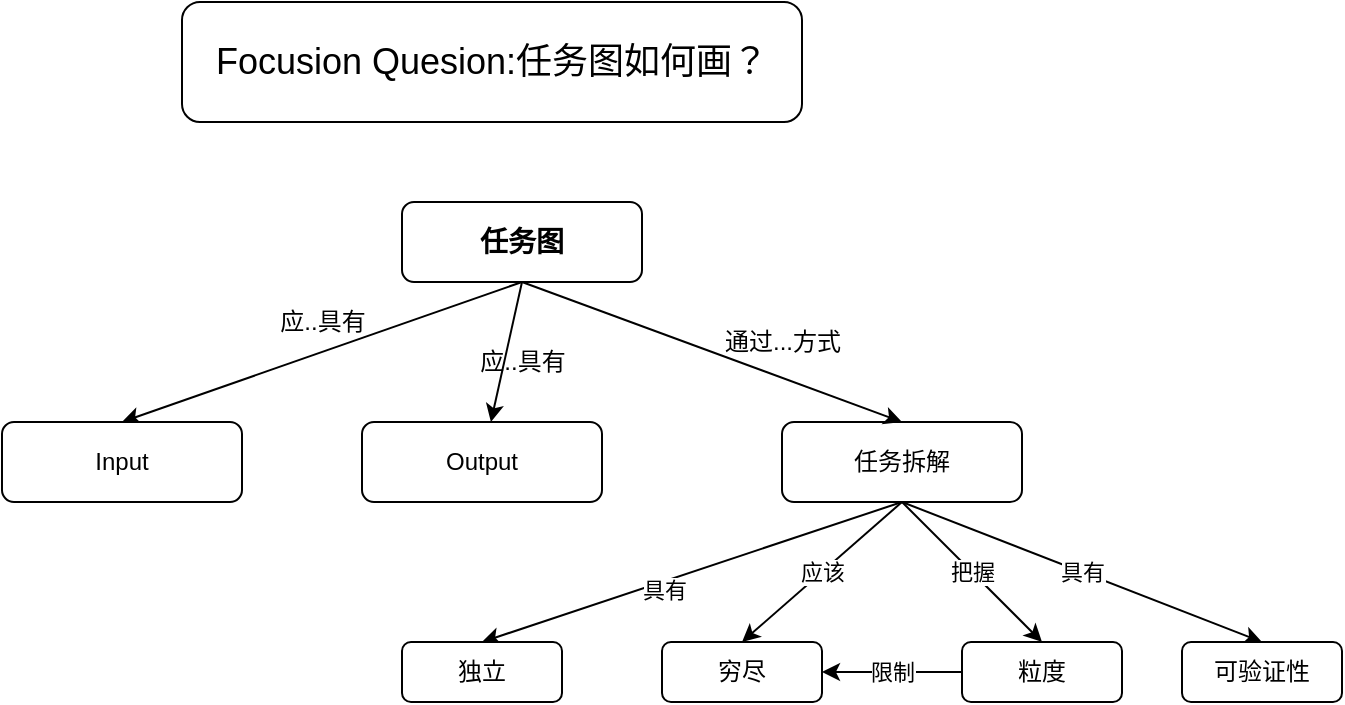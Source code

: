 <mxfile version="13.4.8" type="github">
  <diagram id="HZ-IzsugTUHVEcTegb_r" name="Page-1">
    <mxGraphModel dx="1422" dy="745" grid="1" gridSize="10" guides="1" tooltips="1" connect="1" arrows="1" fold="1" page="1" pageScale="1" pageWidth="850" pageHeight="1100" math="0" shadow="0">
      <root>
        <mxCell id="0" />
        <mxCell id="1" parent="0" />
        <mxCell id="eM9K1_IvrCbS6a-tPUkU-6" style="rounded=0;orthogonalLoop=1;jettySize=auto;html=1;exitX=0.5;exitY=1;exitDx=0;exitDy=0;entryX=0.5;entryY=0;entryDx=0;entryDy=0;" edge="1" parent="1" source="eM9K1_IvrCbS6a-tPUkU-1" target="eM9K1_IvrCbS6a-tPUkU-2">
          <mxGeometry relative="1" as="geometry" />
        </mxCell>
        <mxCell id="eM9K1_IvrCbS6a-tPUkU-10" value="具有" style="edgeLabel;html=1;align=center;verticalAlign=middle;resizable=0;points=[];" vertex="1" connectable="0" parent="eM9K1_IvrCbS6a-tPUkU-6">
          <mxGeometry x="0.148" y="4" relative="1" as="geometry">
            <mxPoint as="offset" />
          </mxGeometry>
        </mxCell>
        <mxCell id="eM9K1_IvrCbS6a-tPUkU-7" value="应该" style="edgeStyle=none;rounded=0;orthogonalLoop=1;jettySize=auto;html=1;exitX=0.5;exitY=1;exitDx=0;exitDy=0;entryX=0.5;entryY=0;entryDx=0;entryDy=0;" edge="1" parent="1" source="eM9K1_IvrCbS6a-tPUkU-1" target="eM9K1_IvrCbS6a-tPUkU-3">
          <mxGeometry relative="1" as="geometry" />
        </mxCell>
        <mxCell id="eM9K1_IvrCbS6a-tPUkU-8" value="把握" style="edgeStyle=none;rounded=0;orthogonalLoop=1;jettySize=auto;html=1;exitX=0.5;exitY=1;exitDx=0;exitDy=0;entryX=0.5;entryY=0;entryDx=0;entryDy=0;" edge="1" parent="1" source="eM9K1_IvrCbS6a-tPUkU-1" target="eM9K1_IvrCbS6a-tPUkU-4">
          <mxGeometry relative="1" as="geometry" />
        </mxCell>
        <mxCell id="eM9K1_IvrCbS6a-tPUkU-9" value="具有" style="edgeStyle=none;rounded=0;orthogonalLoop=1;jettySize=auto;html=1;exitX=0.5;exitY=1;exitDx=0;exitDy=0;entryX=0.5;entryY=0;entryDx=0;entryDy=0;" edge="1" parent="1" source="eM9K1_IvrCbS6a-tPUkU-1" target="eM9K1_IvrCbS6a-tPUkU-5">
          <mxGeometry relative="1" as="geometry" />
        </mxCell>
        <mxCell id="eM9K1_IvrCbS6a-tPUkU-1" value="任务拆解" style="rounded=1;whiteSpace=wrap;html=1;" vertex="1" parent="1">
          <mxGeometry x="510" y="230" width="120" height="40" as="geometry" />
        </mxCell>
        <mxCell id="eM9K1_IvrCbS6a-tPUkU-2" value="独立" style="rounded=1;whiteSpace=wrap;html=1;" vertex="1" parent="1">
          <mxGeometry x="320" y="340" width="80" height="30" as="geometry" />
        </mxCell>
        <mxCell id="eM9K1_IvrCbS6a-tPUkU-3" value="穷尽" style="rounded=1;whiteSpace=wrap;html=1;" vertex="1" parent="1">
          <mxGeometry x="450" y="340" width="80" height="30" as="geometry" />
        </mxCell>
        <mxCell id="eM9K1_IvrCbS6a-tPUkU-11" value="限制" style="edgeStyle=none;rounded=0;orthogonalLoop=1;jettySize=auto;html=1;exitX=0;exitY=0.5;exitDx=0;exitDy=0;" edge="1" parent="1" source="eM9K1_IvrCbS6a-tPUkU-4" target="eM9K1_IvrCbS6a-tPUkU-3">
          <mxGeometry relative="1" as="geometry" />
        </mxCell>
        <mxCell id="eM9K1_IvrCbS6a-tPUkU-4" value="粒度" style="rounded=1;whiteSpace=wrap;html=1;" vertex="1" parent="1">
          <mxGeometry x="600" y="340" width="80" height="30" as="geometry" />
        </mxCell>
        <mxCell id="eM9K1_IvrCbS6a-tPUkU-5" value="可验证性" style="rounded=1;whiteSpace=wrap;html=1;" vertex="1" parent="1">
          <mxGeometry x="710" y="340" width="80" height="30" as="geometry" />
        </mxCell>
        <mxCell id="eM9K1_IvrCbS6a-tPUkU-12" value="&lt;font style=&quot;font-size: 18px&quot;&gt;Focusion Quesion:任务图如何画？&lt;/font&gt;" style="rounded=1;whiteSpace=wrap;html=1;" vertex="1" parent="1">
          <mxGeometry x="210" y="20" width="310" height="60" as="geometry" />
        </mxCell>
        <mxCell id="eM9K1_IvrCbS6a-tPUkU-14" style="edgeStyle=none;rounded=0;orthogonalLoop=1;jettySize=auto;html=1;exitX=0.5;exitY=1;exitDx=0;exitDy=0;entryX=0.5;entryY=0;entryDx=0;entryDy=0;" edge="1" parent="1" source="eM9K1_IvrCbS6a-tPUkU-13" target="eM9K1_IvrCbS6a-tPUkU-1">
          <mxGeometry relative="1" as="geometry" />
        </mxCell>
        <mxCell id="eM9K1_IvrCbS6a-tPUkU-19" style="edgeStyle=none;rounded=0;orthogonalLoop=1;jettySize=auto;html=1;exitX=0.5;exitY=1;exitDx=0;exitDy=0;entryX=0.5;entryY=0;entryDx=0;entryDy=0;" edge="1" parent="1" source="eM9K1_IvrCbS6a-tPUkU-13" target="eM9K1_IvrCbS6a-tPUkU-16">
          <mxGeometry relative="1" as="geometry" />
        </mxCell>
        <mxCell id="eM9K1_IvrCbS6a-tPUkU-21" style="edgeStyle=none;rounded=0;orthogonalLoop=1;jettySize=auto;html=1;exitX=0.5;exitY=1;exitDx=0;exitDy=0;" edge="1" parent="1" source="eM9K1_IvrCbS6a-tPUkU-13" target="eM9K1_IvrCbS6a-tPUkU-20">
          <mxGeometry relative="1" as="geometry" />
        </mxCell>
        <mxCell id="eM9K1_IvrCbS6a-tPUkU-13" value="&lt;b&gt;&lt;font style=&quot;font-size: 14px&quot;&gt;任务图&lt;/font&gt;&lt;/b&gt;" style="rounded=1;whiteSpace=wrap;html=1;" vertex="1" parent="1">
          <mxGeometry x="320" y="120" width="120" height="40" as="geometry" />
        </mxCell>
        <mxCell id="eM9K1_IvrCbS6a-tPUkU-16" value="Input" style="rounded=1;whiteSpace=wrap;html=1;" vertex="1" parent="1">
          <mxGeometry x="120" y="230" width="120" height="40" as="geometry" />
        </mxCell>
        <mxCell id="eM9K1_IvrCbS6a-tPUkU-18" style="edgeStyle=none;rounded=0;orthogonalLoop=1;jettySize=auto;html=1;entryX=0.75;entryY=0;entryDx=0;entryDy=0;" edge="1" parent="1" source="eM9K1_IvrCbS6a-tPUkU-16" target="eM9K1_IvrCbS6a-tPUkU-16">
          <mxGeometry relative="1" as="geometry" />
        </mxCell>
        <mxCell id="eM9K1_IvrCbS6a-tPUkU-20" value="Output" style="rounded=1;whiteSpace=wrap;html=1;" vertex="1" parent="1">
          <mxGeometry x="300" y="230" width="120" height="40" as="geometry" />
        </mxCell>
        <mxCell id="2" value="应..具有" style="text;html=1;align=center;verticalAlign=middle;resizable=0;points=[];autosize=1;" vertex="1" parent="1">
          <mxGeometry x="250" y="170" width="60" height="20" as="geometry" />
        </mxCell>
        <mxCell id="eM9K1_IvrCbS6a-tPUkU-22" value="应..具有" style="text;html=1;align=center;verticalAlign=middle;resizable=0;points=[];autosize=1;" vertex="1" parent="1">
          <mxGeometry x="350" y="190" width="60" height="20" as="geometry" />
        </mxCell>
        <mxCell id="eM9K1_IvrCbS6a-tPUkU-23" value="通过...方式" style="text;html=1;align=center;verticalAlign=middle;resizable=0;points=[];autosize=1;" vertex="1" parent="1">
          <mxGeometry x="475" y="180" width="70" height="20" as="geometry" />
        </mxCell>
      </root>
    </mxGraphModel>
  </diagram>
</mxfile>
